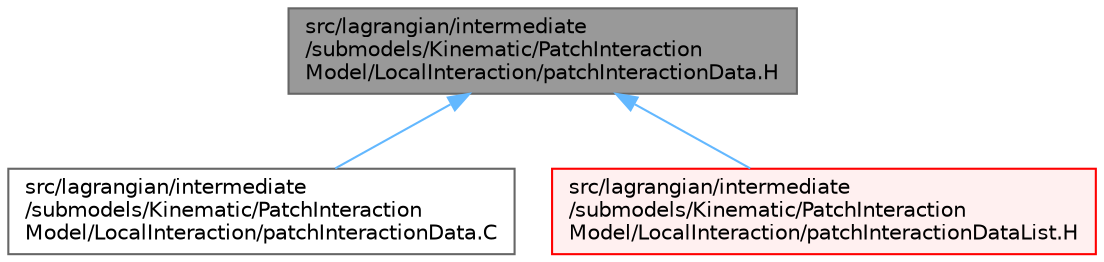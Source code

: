 digraph "src/lagrangian/intermediate/submodels/Kinematic/PatchInteractionModel/LocalInteraction/patchInteractionData.H"
{
 // LATEX_PDF_SIZE
  bgcolor="transparent";
  edge [fontname=Helvetica,fontsize=10,labelfontname=Helvetica,labelfontsize=10];
  node [fontname=Helvetica,fontsize=10,shape=box,height=0.2,width=0.4];
  Node1 [id="Node000001",label="src/lagrangian/intermediate\l/submodels/Kinematic/PatchInteraction\lModel/LocalInteraction/patchInteractionData.H",height=0.2,width=0.4,color="gray40", fillcolor="grey60", style="filled", fontcolor="black",tooltip=" "];
  Node1 -> Node2 [id="edge1_Node000001_Node000002",dir="back",color="steelblue1",style="solid",tooltip=" "];
  Node2 [id="Node000002",label="src/lagrangian/intermediate\l/submodels/Kinematic/PatchInteraction\lModel/LocalInteraction/patchInteractionData.C",height=0.2,width=0.4,color="grey40", fillcolor="white", style="filled",URL="$patchInteractionData_8C.html",tooltip=" "];
  Node1 -> Node3 [id="edge2_Node000001_Node000003",dir="back",color="steelblue1",style="solid",tooltip=" "];
  Node3 [id="Node000003",label="src/lagrangian/intermediate\l/submodels/Kinematic/PatchInteraction\lModel/LocalInteraction/patchInteractionDataList.H",height=0.2,width=0.4,color="red", fillcolor="#FFF0F0", style="filled",URL="$patchInteractionDataList_8H.html",tooltip=" "];
}
